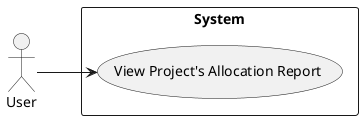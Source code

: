 @startuml


actor "User"

left to right direction
rectangle "System"{

    "User" --> (View Project's Allocation Report)

}

@enduml